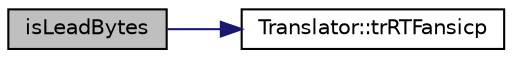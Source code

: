digraph "isLeadBytes"
{
 // LATEX_PDF_SIZE
  edge [fontname="Helvetica",fontsize="10",labelfontname="Helvetica",labelfontsize="10"];
  node [fontname="Helvetica",fontsize="10",shape=record];
  rankdir="LR";
  Node1 [label="isLeadBytes",height=0.2,width=0.4,color="black", fillcolor="grey75", style="filled", fontcolor="black",tooltip=" "];
  Node1 -> Node2 [color="midnightblue",fontsize="10",style="solid",fontname="Helvetica"];
  Node2 [label="Translator::trRTFansicp",height=0.2,width=0.4,color="black", fillcolor="white", style="filled",URL="$classTranslator.html#a9953a4c0e6a4fc7d017abcd5c2939e0f",tooltip=" "];
}
